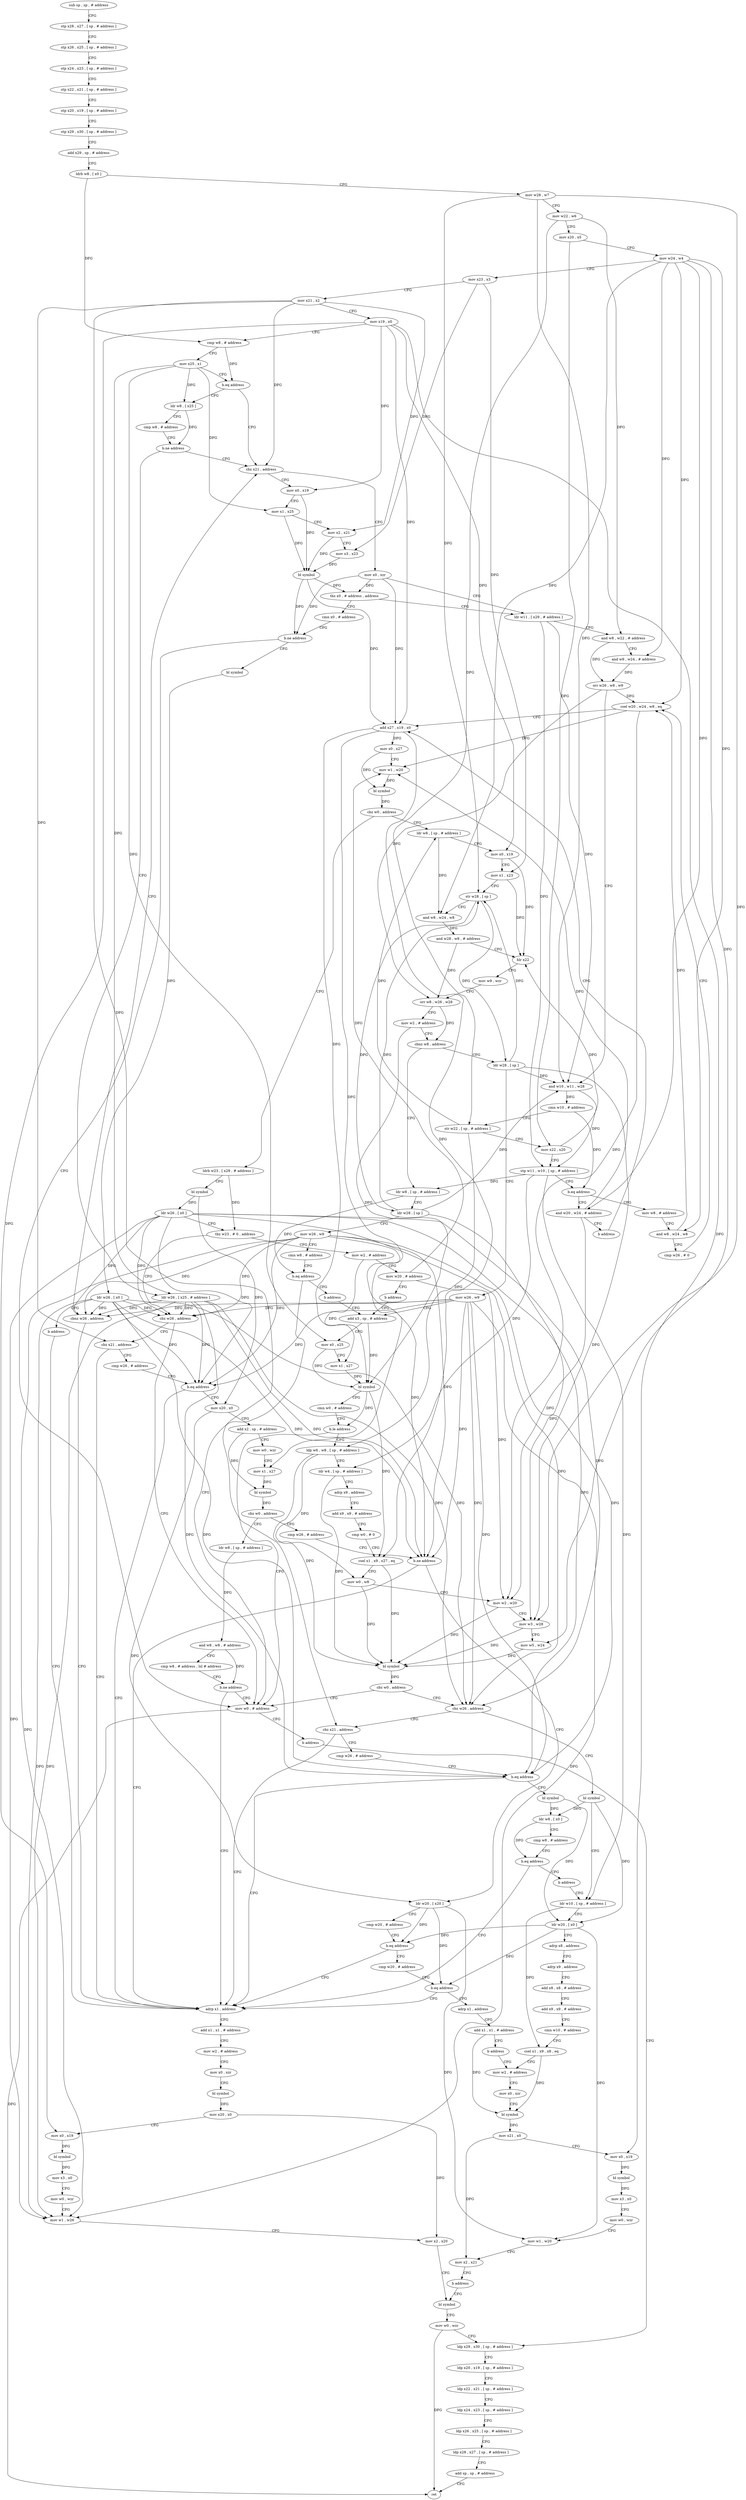 digraph "func" {
"4245072" [label = "sub sp , sp , # address" ]
"4245076" [label = "stp x28 , x27 , [ sp , # address ]" ]
"4245080" [label = "stp x26 , x25 , [ sp , # address ]" ]
"4245084" [label = "stp x24 , x23 , [ sp , # address ]" ]
"4245088" [label = "stp x22 , x21 , [ sp , # address ]" ]
"4245092" [label = "stp x20 , x19 , [ sp , # address ]" ]
"4245096" [label = "stp x29 , x30 , [ sp , # address ]" ]
"4245100" [label = "add x29 , sp , # address" ]
"4245104" [label = "ldrb w8 , [ x0 ]" ]
"4245108" [label = "mov w28 , w7" ]
"4245112" [label = "mov w22 , w6" ]
"4245116" [label = "mov x20 , x5" ]
"4245120" [label = "mov w24 , w4" ]
"4245124" [label = "mov x23 , x3" ]
"4245128" [label = "mov x21 , x2" ]
"4245132" [label = "mov x19 , x0" ]
"4245136" [label = "cmp w8 , # address" ]
"4245140" [label = "mov x25 , x1" ]
"4245144" [label = "b.eq address" ]
"4245168" [label = "cbz x21 , address" ]
"4245148" [label = "ldr w8 , [ x25 ]" ]
"4245216" [label = "mov x0 , xzr" ]
"4245172" [label = "mov x0 , x19" ]
"4245152" [label = "cmp w8 , # address" ]
"4245156" [label = "b.ne address" ]
"4245160" [label = "ldr w26 , [ x25 , # address ]" ]
"4245220" [label = "ldr w11 , [ x29 , # address ]" ]
"4245176" [label = "mov x1 , x25" ]
"4245180" [label = "mov x2 , x21" ]
"4245184" [label = "mov x3 , x23" ]
"4245188" [label = "bl symbol" ]
"4245192" [label = "tbz x0 , # address , address" ]
"4245196" [label = "cmn x0 , # address" ]
"4245164" [label = "cbnz w26 , address" ]
"4245700" [label = "adrp x1 , address" ]
"4245268" [label = "mov w8 , # address" ]
"4245272" [label = "and w8 , w24 , w8" ]
"4245276" [label = "cmp w26 , # 0" ]
"4245280" [label = "csel w20 , w24 , w8 , eq" ]
"4245284" [label = "add x27 , x19 , x0" ]
"4245260" [label = "and w20 , w24 , # address" ]
"4245264" [label = "b address" ]
"4245224" [label = "and w8 , w22 , # address" ]
"4245228" [label = "and w9 , w24 , # address" ]
"4245232" [label = "orr w26 , w8 , w9" ]
"4245236" [label = "and w10 , w11 , w28" ]
"4245240" [label = "cmn w10 , # address" ]
"4245244" [label = "str w22 , [ sp , # address ]" ]
"4245248" [label = "mov x22 , x20" ]
"4245252" [label = "stp w11 , w10 , [ sp , # address ]" ]
"4245256" [label = "b.eq address" ]
"4245200" [label = "b.ne address" ]
"4245692" [label = "mov w0 , # address" ]
"4245204" [label = "bl symbol" ]
"4245704" [label = "add x1 , x1 , # address" ]
"4245708" [label = "mov w2 , # address" ]
"4245712" [label = "mov x0 , xzr" ]
"4245716" [label = "bl symbol" ]
"4245720" [label = "mov x20 , x0" ]
"4245724" [label = "mov x0 , x19" ]
"4245728" [label = "bl symbol" ]
"4245732" [label = "mov x3 , x0" ]
"4245736" [label = "mov w0 , wzr" ]
"4245740" [label = "mov w1 , w26" ]
"4245744" [label = "mov x2 , x20" ]
"4245748" [label = "bl symbol" ]
"4245400" [label = "ldr w8 , [ sp , # address ]" ]
"4245404" [label = "mov x0 , x19" ]
"4245408" [label = "mov x1 , x23" ]
"4245412" [label = "str w28 , [ sp ]" ]
"4245416" [label = "and w8 , w24 , w8" ]
"4245420" [label = "and w28 , w8 , # address" ]
"4245424" [label = "blr x22" ]
"4245428" [label = "mov w9 , wzr" ]
"4245432" [label = "orr w8 , w26 , w28" ]
"4245436" [label = "mov w2 , # address" ]
"4245440" [label = "cbnz w8 , address" ]
"4245480" [label = "ldr w28 , [ sp ]" ]
"4245444" [label = "ldr w8 , [ sp , # address ]" ]
"4245304" [label = "ldrb w23 , [ x29 , # address ]" ]
"4245308" [label = "bl symbol" ]
"4245312" [label = "ldr w26 , [ x0 ]" ]
"4245316" [label = "tbz w23 , # 0 , address" ]
"4245468" [label = "mov w2 , # address" ]
"4245320" [label = "cbz w26 , address" ]
"4245288" [label = "mov x0 , x27" ]
"4245292" [label = "mov w1 , w20" ]
"4245296" [label = "bl symbol" ]
"4245300" [label = "cbz w0 , address" ]
"4245696" [label = "b address" ]
"4245756" [label = "ldp x29 , x30 , [ sp , # address ]" ]
"4245208" [label = "ldr w26 , [ x0 ]" ]
"4245212" [label = "b address" ]
"4245484" [label = "mov w26 , w9" ]
"4245488" [label = "add x3 , sp , # address" ]
"4245448" [label = "ldr w28 , [ sp ]" ]
"4245452" [label = "mov w26 , w9" ]
"4245456" [label = "cmn w8 , # address" ]
"4245460" [label = "b.eq address" ]
"4245464" [label = "b address" ]
"4245472" [label = "mov w20 , # address" ]
"4245476" [label = "b address" ]
"4245324" [label = "cbz x21 , address" ]
"4245760" [label = "ldp x20 , x19 , [ sp , # address ]" ]
"4245764" [label = "ldp x22 , x21 , [ sp , # address ]" ]
"4245768" [label = "ldp x24 , x23 , [ sp , # address ]" ]
"4245772" [label = "ldp x26 , x25 , [ sp , # address ]" ]
"4245776" [label = "ldp x28 , x27 , [ sp , # address ]" ]
"4245780" [label = "add sp , sp , # address" ]
"4245784" [label = "ret" ]
"4245512" [label = "ldp w6 , w8 , [ sp , # address ]" ]
"4245516" [label = "ldr w4 , [ sp , # address ]" ]
"4245520" [label = "adrp x9 , address" ]
"4245524" [label = "add x9 , x9 , # address" ]
"4245528" [label = "cmp w0 , # 0" ]
"4245532" [label = "csel x1 , x9 , x27 , eq" ]
"4245536" [label = "mov w0 , w8" ]
"4245540" [label = "mov w2 , w20" ]
"4245544" [label = "mov w3 , w28" ]
"4245548" [label = "mov w5 , w24" ]
"4245552" [label = "bl symbol" ]
"4245556" [label = "cbz w0 , address" ]
"4245560" [label = "cbz w26 , address" ]
"4245492" [label = "mov x0 , x25" ]
"4245496" [label = "mov x1 , x27" ]
"4245500" [label = "bl symbol" ]
"4245504" [label = "cmn w0 , # address" ]
"4245508" [label = "b.le address" ]
"4245328" [label = "cmp w26 , # address" ]
"4245596" [label = "bl symbol" ]
"4245564" [label = "cbz x21 , address" ]
"4245332" [label = "b.eq address" ]
"4245336" [label = "mov x20 , x0" ]
"4245600" [label = "ldr w10 , [ sp , # address ]" ]
"4245568" [label = "cmp w26 , # address" ]
"4245340" [label = "add x2 , sp , # address" ]
"4245344" [label = "mov w0 , wzr" ]
"4245348" [label = "mov x1 , x27" ]
"4245352" [label = "bl symbol" ]
"4245356" [label = "cbz w0 , address" ]
"4245676" [label = "ldr w8 , [ sp , # address ]" ]
"4245360" [label = "cmp w26 , # address" ]
"4245752" [label = "mov w0 , wzr" ]
"4245572" [label = "b.eq address" ]
"4245576" [label = "bl symbol" ]
"4245680" [label = "and w8 , w8 , # address" ]
"4245684" [label = "cmp w8 , # address , lsl # address" ]
"4245688" [label = "b.ne address" ]
"4245364" [label = "b.ne address" ]
"4245368" [label = "ldr w20 , [ x20 ]" ]
"4245580" [label = "ldr w8 , [ x0 ]" ]
"4245584" [label = "cmp w8 , # address" ]
"4245588" [label = "b.eq address" ]
"4245592" [label = "b address" ]
"4245372" [label = "cmp w20 , # address" ]
"4245376" [label = "b.eq address" ]
"4245380" [label = "cmp w20 , # address" ]
"4245384" [label = "b.eq address" ]
"4245388" [label = "adrp x1 , address" ]
"4245604" [label = "ldr w20 , [ x0 ]" ]
"4245608" [label = "adrp x8 , address" ]
"4245612" [label = "adrp x9 , address" ]
"4245616" [label = "add x8 , x8 , # address" ]
"4245620" [label = "add x9 , x9 , # address" ]
"4245624" [label = "cmn w10 , # address" ]
"4245628" [label = "csel x1 , x9 , x8 , eq" ]
"4245632" [label = "mov w2 , # address" ]
"4245392" [label = "add x1 , x1 , # address" ]
"4245396" [label = "b address" ]
"4245636" [label = "mov x0 , xzr" ]
"4245640" [label = "bl symbol" ]
"4245644" [label = "mov x21 , x0" ]
"4245648" [label = "mov x0 , x19" ]
"4245652" [label = "bl symbol" ]
"4245656" [label = "mov x3 , x0" ]
"4245660" [label = "mov w0 , wzr" ]
"4245664" [label = "mov w1 , w20" ]
"4245668" [label = "mov x2 , x21" ]
"4245672" [label = "b address" ]
"4245072" -> "4245076" [ label = "CFG" ]
"4245076" -> "4245080" [ label = "CFG" ]
"4245080" -> "4245084" [ label = "CFG" ]
"4245084" -> "4245088" [ label = "CFG" ]
"4245088" -> "4245092" [ label = "CFG" ]
"4245092" -> "4245096" [ label = "CFG" ]
"4245096" -> "4245100" [ label = "CFG" ]
"4245100" -> "4245104" [ label = "CFG" ]
"4245104" -> "4245108" [ label = "CFG" ]
"4245104" -> "4245136" [ label = "DFG" ]
"4245108" -> "4245112" [ label = "CFG" ]
"4245108" -> "4245236" [ label = "DFG" ]
"4245108" -> "4245412" [ label = "DFG" ]
"4245108" -> "4245544" [ label = "DFG" ]
"4245112" -> "4245116" [ label = "CFG" ]
"4245112" -> "4245224" [ label = "DFG" ]
"4245112" -> "4245244" [ label = "DFG" ]
"4245116" -> "4245120" [ label = "CFG" ]
"4245116" -> "4245248" [ label = "DFG" ]
"4245120" -> "4245124" [ label = "CFG" ]
"4245120" -> "4245228" [ label = "DFG" ]
"4245120" -> "4245272" [ label = "DFG" ]
"4245120" -> "4245260" [ label = "DFG" ]
"4245120" -> "4245280" [ label = "DFG" ]
"4245120" -> "4245416" [ label = "DFG" ]
"4245120" -> "4245548" [ label = "DFG" ]
"4245124" -> "4245128" [ label = "CFG" ]
"4245124" -> "4245184" [ label = "DFG" ]
"4245124" -> "4245408" [ label = "DFG" ]
"4245128" -> "4245132" [ label = "CFG" ]
"4245128" -> "4245168" [ label = "DFG" ]
"4245128" -> "4245180" [ label = "DFG" ]
"4245128" -> "4245324" [ label = "DFG" ]
"4245128" -> "4245564" [ label = "DFG" ]
"4245132" -> "4245136" [ label = "CFG" ]
"4245132" -> "4245172" [ label = "DFG" ]
"4245132" -> "4245724" [ label = "DFG" ]
"4245132" -> "4245284" [ label = "DFG" ]
"4245132" -> "4245404" [ label = "DFG" ]
"4245132" -> "4245648" [ label = "DFG" ]
"4245136" -> "4245140" [ label = "CFG" ]
"4245136" -> "4245144" [ label = "DFG" ]
"4245140" -> "4245144" [ label = "CFG" ]
"4245140" -> "4245148" [ label = "DFG" ]
"4245140" -> "4245176" [ label = "DFG" ]
"4245140" -> "4245160" [ label = "DFG" ]
"4245140" -> "4245492" [ label = "DFG" ]
"4245144" -> "4245168" [ label = "CFG" ]
"4245144" -> "4245148" [ label = "CFG" ]
"4245168" -> "4245216" [ label = "CFG" ]
"4245168" -> "4245172" [ label = "CFG" ]
"4245148" -> "4245152" [ label = "CFG" ]
"4245148" -> "4245156" [ label = "DFG" ]
"4245216" -> "4245220" [ label = "CFG" ]
"4245216" -> "4245192" [ label = "DFG" ]
"4245216" -> "4245200" [ label = "DFG" ]
"4245216" -> "4245284" [ label = "DFG" ]
"4245172" -> "4245176" [ label = "CFG" ]
"4245172" -> "4245188" [ label = "DFG" ]
"4245152" -> "4245156" [ label = "CFG" ]
"4245156" -> "4245168" [ label = "CFG" ]
"4245156" -> "4245160" [ label = "CFG" ]
"4245160" -> "4245164" [ label = "DFG" ]
"4245160" -> "4245740" [ label = "DFG" ]
"4245160" -> "4245320" [ label = "DFG" ]
"4245160" -> "4245332" [ label = "DFG" ]
"4245160" -> "4245364" [ label = "DFG" ]
"4245160" -> "4245560" [ label = "DFG" ]
"4245160" -> "4245572" [ label = "DFG" ]
"4245220" -> "4245224" [ label = "CFG" ]
"4245220" -> "4245236" [ label = "DFG" ]
"4245220" -> "4245252" [ label = "DFG" ]
"4245176" -> "4245180" [ label = "CFG" ]
"4245176" -> "4245188" [ label = "DFG" ]
"4245180" -> "4245184" [ label = "CFG" ]
"4245180" -> "4245188" [ label = "DFG" ]
"4245184" -> "4245188" [ label = "DFG" ]
"4245188" -> "4245192" [ label = "DFG" ]
"4245188" -> "4245200" [ label = "DFG" ]
"4245188" -> "4245284" [ label = "DFG" ]
"4245192" -> "4245220" [ label = "CFG" ]
"4245192" -> "4245196" [ label = "CFG" ]
"4245196" -> "4245200" [ label = "CFG" ]
"4245164" -> "4245700" [ label = "CFG" ]
"4245164" -> "4245168" [ label = "CFG" ]
"4245700" -> "4245704" [ label = "CFG" ]
"4245268" -> "4245272" [ label = "CFG" ]
"4245272" -> "4245276" [ label = "CFG" ]
"4245272" -> "4245280" [ label = "DFG" ]
"4245276" -> "4245280" [ label = "CFG" ]
"4245280" -> "4245284" [ label = "CFG" ]
"4245280" -> "4245292" [ label = "DFG" ]
"4245280" -> "4245540" [ label = "DFG" ]
"4245284" -> "4245288" [ label = "DFG" ]
"4245284" -> "4245496" [ label = "DFG" ]
"4245284" -> "4245532" [ label = "DFG" ]
"4245284" -> "4245348" [ label = "DFG" ]
"4245260" -> "4245264" [ label = "CFG" ]
"4245260" -> "4245292" [ label = "DFG" ]
"4245260" -> "4245540" [ label = "DFG" ]
"4245264" -> "4245284" [ label = "CFG" ]
"4245224" -> "4245228" [ label = "CFG" ]
"4245224" -> "4245232" [ label = "DFG" ]
"4245228" -> "4245232" [ label = "DFG" ]
"4245232" -> "4245236" [ label = "CFG" ]
"4245232" -> "4245280" [ label = "DFG" ]
"4245232" -> "4245432" [ label = "DFG" ]
"4245236" -> "4245240" [ label = "DFG" ]
"4245236" -> "4245252" [ label = "DFG" ]
"4245240" -> "4245244" [ label = "CFG" ]
"4245240" -> "4245256" [ label = "DFG" ]
"4245244" -> "4245248" [ label = "CFG" ]
"4245244" -> "4245400" [ label = "DFG" ]
"4245244" -> "4245512" [ label = "DFG" ]
"4245248" -> "4245252" [ label = "CFG" ]
"4245248" -> "4245424" [ label = "DFG" ]
"4245252" -> "4245256" [ label = "CFG" ]
"4245252" -> "4245516" [ label = "DFG" ]
"4245252" -> "4245444" [ label = "DFG" ]
"4245252" -> "4245600" [ label = "DFG" ]
"4245256" -> "4245268" [ label = "CFG" ]
"4245256" -> "4245260" [ label = "CFG" ]
"4245200" -> "4245692" [ label = "CFG" ]
"4245200" -> "4245204" [ label = "CFG" ]
"4245692" -> "4245696" [ label = "CFG" ]
"4245692" -> "4245784" [ label = "DFG" ]
"4245204" -> "4245208" [ label = "DFG" ]
"4245704" -> "4245708" [ label = "CFG" ]
"4245708" -> "4245712" [ label = "CFG" ]
"4245712" -> "4245716" [ label = "CFG" ]
"4245716" -> "4245720" [ label = "DFG" ]
"4245720" -> "4245724" [ label = "CFG" ]
"4245720" -> "4245744" [ label = "DFG" ]
"4245724" -> "4245728" [ label = "DFG" ]
"4245728" -> "4245732" [ label = "DFG" ]
"4245732" -> "4245736" [ label = "CFG" ]
"4245736" -> "4245740" [ label = "CFG" ]
"4245740" -> "4245744" [ label = "CFG" ]
"4245744" -> "4245748" [ label = "CFG" ]
"4245748" -> "4245752" [ label = "CFG" ]
"4245400" -> "4245404" [ label = "CFG" ]
"4245400" -> "4245416" [ label = "DFG" ]
"4245404" -> "4245408" [ label = "CFG" ]
"4245404" -> "4245424" [ label = "DFG" ]
"4245408" -> "4245412" [ label = "CFG" ]
"4245408" -> "4245424" [ label = "DFG" ]
"4245412" -> "4245416" [ label = "CFG" ]
"4245412" -> "4245480" [ label = "DFG" ]
"4245412" -> "4245448" [ label = "DFG" ]
"4245416" -> "4245420" [ label = "DFG" ]
"4245420" -> "4245424" [ label = "CFG" ]
"4245420" -> "4245432" [ label = "DFG" ]
"4245424" -> "4245428" [ label = "CFG" ]
"4245428" -> "4245432" [ label = "CFG" ]
"4245432" -> "4245436" [ label = "CFG" ]
"4245432" -> "4245440" [ label = "DFG" ]
"4245436" -> "4245440" [ label = "CFG" ]
"4245436" -> "4245500" [ label = "DFG" ]
"4245440" -> "4245480" [ label = "CFG" ]
"4245440" -> "4245444" [ label = "CFG" ]
"4245480" -> "4245484" [ label = "CFG" ]
"4245480" -> "4245236" [ label = "DFG" ]
"4245480" -> "4245412" [ label = "DFG" ]
"4245480" -> "4245544" [ label = "DFG" ]
"4245444" -> "4245448" [ label = "CFG" ]
"4245444" -> "4245460" [ label = "DFG" ]
"4245304" -> "4245308" [ label = "CFG" ]
"4245304" -> "4245316" [ label = "DFG" ]
"4245308" -> "4245312" [ label = "DFG" ]
"4245308" -> "4245336" [ label = "DFG" ]
"4245312" -> "4245316" [ label = "CFG" ]
"4245312" -> "4245164" [ label = "DFG" ]
"4245312" -> "4245740" [ label = "DFG" ]
"4245312" -> "4245320" [ label = "DFG" ]
"4245312" -> "4245332" [ label = "DFG" ]
"4245312" -> "4245364" [ label = "DFG" ]
"4245312" -> "4245560" [ label = "DFG" ]
"4245312" -> "4245572" [ label = "DFG" ]
"4245316" -> "4245468" [ label = "CFG" ]
"4245316" -> "4245320" [ label = "CFG" ]
"4245468" -> "4245472" [ label = "CFG" ]
"4245468" -> "4245500" [ label = "DFG" ]
"4245320" -> "4245692" [ label = "CFG" ]
"4245320" -> "4245324" [ label = "CFG" ]
"4245288" -> "4245292" [ label = "CFG" ]
"4245288" -> "4245296" [ label = "DFG" ]
"4245292" -> "4245296" [ label = "DFG" ]
"4245296" -> "4245300" [ label = "DFG" ]
"4245300" -> "4245400" [ label = "CFG" ]
"4245300" -> "4245304" [ label = "CFG" ]
"4245696" -> "4245756" [ label = "CFG" ]
"4245756" -> "4245760" [ label = "CFG" ]
"4245208" -> "4245212" [ label = "CFG" ]
"4245208" -> "4245164" [ label = "DFG" ]
"4245208" -> "4245740" [ label = "DFG" ]
"4245208" -> "4245320" [ label = "DFG" ]
"4245208" -> "4245332" [ label = "DFG" ]
"4245208" -> "4245364" [ label = "DFG" ]
"4245208" -> "4245560" [ label = "DFG" ]
"4245208" -> "4245572" [ label = "DFG" ]
"4245212" -> "4245700" [ label = "CFG" ]
"4245484" -> "4245488" [ label = "CFG" ]
"4245484" -> "4245164" [ label = "DFG" ]
"4245484" -> "4245740" [ label = "DFG" ]
"4245484" -> "4245320" [ label = "DFG" ]
"4245484" -> "4245332" [ label = "DFG" ]
"4245484" -> "4245364" [ label = "DFG" ]
"4245484" -> "4245560" [ label = "DFG" ]
"4245484" -> "4245572" [ label = "DFG" ]
"4245488" -> "4245492" [ label = "CFG" ]
"4245488" -> "4245500" [ label = "DFG" ]
"4245448" -> "4245452" [ label = "CFG" ]
"4245448" -> "4245236" [ label = "DFG" ]
"4245448" -> "4245412" [ label = "DFG" ]
"4245448" -> "4245544" [ label = "DFG" ]
"4245452" -> "4245456" [ label = "CFG" ]
"4245452" -> "4245164" [ label = "DFG" ]
"4245452" -> "4245740" [ label = "DFG" ]
"4245452" -> "4245320" [ label = "DFG" ]
"4245452" -> "4245332" [ label = "DFG" ]
"4245452" -> "4245364" [ label = "DFG" ]
"4245452" -> "4245560" [ label = "DFG" ]
"4245452" -> "4245572" [ label = "DFG" ]
"4245456" -> "4245460" [ label = "CFG" ]
"4245460" -> "4245692" [ label = "CFG" ]
"4245460" -> "4245464" [ label = "CFG" ]
"4245464" -> "4245488" [ label = "CFG" ]
"4245472" -> "4245476" [ label = "CFG" ]
"4245472" -> "4245292" [ label = "DFG" ]
"4245472" -> "4245540" [ label = "DFG" ]
"4245476" -> "4245488" [ label = "CFG" ]
"4245324" -> "4245700" [ label = "CFG" ]
"4245324" -> "4245328" [ label = "CFG" ]
"4245760" -> "4245764" [ label = "CFG" ]
"4245764" -> "4245768" [ label = "CFG" ]
"4245768" -> "4245772" [ label = "CFG" ]
"4245772" -> "4245776" [ label = "CFG" ]
"4245776" -> "4245780" [ label = "CFG" ]
"4245780" -> "4245784" [ label = "CFG" ]
"4245512" -> "4245516" [ label = "CFG" ]
"4245512" -> "4245552" [ label = "DFG" ]
"4245512" -> "4245536" [ label = "DFG" ]
"4245516" -> "4245520" [ label = "CFG" ]
"4245516" -> "4245552" [ label = "DFG" ]
"4245520" -> "4245524" [ label = "CFG" ]
"4245524" -> "4245528" [ label = "CFG" ]
"4245528" -> "4245532" [ label = "CFG" ]
"4245532" -> "4245536" [ label = "CFG" ]
"4245532" -> "4245552" [ label = "DFG" ]
"4245536" -> "4245540" [ label = "CFG" ]
"4245536" -> "4245552" [ label = "DFG" ]
"4245540" -> "4245544" [ label = "CFG" ]
"4245540" -> "4245552" [ label = "DFG" ]
"4245544" -> "4245548" [ label = "CFG" ]
"4245544" -> "4245552" [ label = "DFG" ]
"4245548" -> "4245552" [ label = "DFG" ]
"4245552" -> "4245556" [ label = "DFG" ]
"4245556" -> "4245692" [ label = "CFG" ]
"4245556" -> "4245560" [ label = "CFG" ]
"4245560" -> "4245596" [ label = "CFG" ]
"4245560" -> "4245564" [ label = "CFG" ]
"4245492" -> "4245496" [ label = "CFG" ]
"4245492" -> "4245500" [ label = "DFG" ]
"4245496" -> "4245500" [ label = "DFG" ]
"4245500" -> "4245504" [ label = "CFG" ]
"4245500" -> "4245508" [ label = "DFG" ]
"4245500" -> "4245532" [ label = "DFG" ]
"4245504" -> "4245508" [ label = "CFG" ]
"4245508" -> "4245692" [ label = "CFG" ]
"4245508" -> "4245512" [ label = "CFG" ]
"4245328" -> "4245332" [ label = "CFG" ]
"4245596" -> "4245600" [ label = "CFG" ]
"4245596" -> "4245604" [ label = "DFG" ]
"4245596" -> "4245580" [ label = "DFG" ]
"4245564" -> "4245700" [ label = "CFG" ]
"4245564" -> "4245568" [ label = "CFG" ]
"4245332" -> "4245700" [ label = "CFG" ]
"4245332" -> "4245336" [ label = "CFG" ]
"4245336" -> "4245340" [ label = "CFG" ]
"4245336" -> "4245368" [ label = "DFG" ]
"4245600" -> "4245604" [ label = "CFG" ]
"4245600" -> "4245628" [ label = "DFG" ]
"4245568" -> "4245572" [ label = "CFG" ]
"4245340" -> "4245344" [ label = "CFG" ]
"4245340" -> "4245352" [ label = "DFG" ]
"4245344" -> "4245348" [ label = "CFG" ]
"4245348" -> "4245352" [ label = "DFG" ]
"4245352" -> "4245356" [ label = "DFG" ]
"4245356" -> "4245676" [ label = "CFG" ]
"4245356" -> "4245360" [ label = "CFG" ]
"4245676" -> "4245680" [ label = "DFG" ]
"4245360" -> "4245364" [ label = "CFG" ]
"4245752" -> "4245756" [ label = "CFG" ]
"4245752" -> "4245784" [ label = "DFG" ]
"4245572" -> "4245700" [ label = "CFG" ]
"4245572" -> "4245576" [ label = "CFG" ]
"4245576" -> "4245580" [ label = "DFG" ]
"4245576" -> "4245604" [ label = "DFG" ]
"4245680" -> "4245684" [ label = "CFG" ]
"4245680" -> "4245688" [ label = "DFG" ]
"4245684" -> "4245688" [ label = "CFG" ]
"4245688" -> "4245700" [ label = "CFG" ]
"4245688" -> "4245692" [ label = "CFG" ]
"4245364" -> "4245700" [ label = "CFG" ]
"4245364" -> "4245368" [ label = "CFG" ]
"4245368" -> "4245372" [ label = "CFG" ]
"4245368" -> "4245376" [ label = "DFG" ]
"4245368" -> "4245384" [ label = "DFG" ]
"4245368" -> "4245664" [ label = "DFG" ]
"4245580" -> "4245584" [ label = "CFG" ]
"4245580" -> "4245588" [ label = "DFG" ]
"4245584" -> "4245588" [ label = "CFG" ]
"4245588" -> "4245700" [ label = "CFG" ]
"4245588" -> "4245592" [ label = "CFG" ]
"4245592" -> "4245600" [ label = "CFG" ]
"4245372" -> "4245376" [ label = "CFG" ]
"4245376" -> "4245700" [ label = "CFG" ]
"4245376" -> "4245380" [ label = "CFG" ]
"4245380" -> "4245384" [ label = "CFG" ]
"4245384" -> "4245700" [ label = "CFG" ]
"4245384" -> "4245388" [ label = "CFG" ]
"4245388" -> "4245392" [ label = "CFG" ]
"4245604" -> "4245608" [ label = "CFG" ]
"4245604" -> "4245376" [ label = "DFG" ]
"4245604" -> "4245384" [ label = "DFG" ]
"4245604" -> "4245664" [ label = "DFG" ]
"4245608" -> "4245612" [ label = "CFG" ]
"4245612" -> "4245616" [ label = "CFG" ]
"4245616" -> "4245620" [ label = "CFG" ]
"4245620" -> "4245624" [ label = "CFG" ]
"4245624" -> "4245628" [ label = "CFG" ]
"4245628" -> "4245632" [ label = "CFG" ]
"4245628" -> "4245640" [ label = "DFG" ]
"4245632" -> "4245636" [ label = "CFG" ]
"4245392" -> "4245396" [ label = "CFG" ]
"4245392" -> "4245640" [ label = "DFG" ]
"4245396" -> "4245632" [ label = "CFG" ]
"4245636" -> "4245640" [ label = "CFG" ]
"4245640" -> "4245644" [ label = "DFG" ]
"4245644" -> "4245648" [ label = "CFG" ]
"4245644" -> "4245668" [ label = "DFG" ]
"4245648" -> "4245652" [ label = "DFG" ]
"4245652" -> "4245656" [ label = "DFG" ]
"4245656" -> "4245660" [ label = "CFG" ]
"4245660" -> "4245664" [ label = "CFG" ]
"4245664" -> "4245668" [ label = "CFG" ]
"4245668" -> "4245672" [ label = "CFG" ]
"4245672" -> "4245748" [ label = "CFG" ]
}
